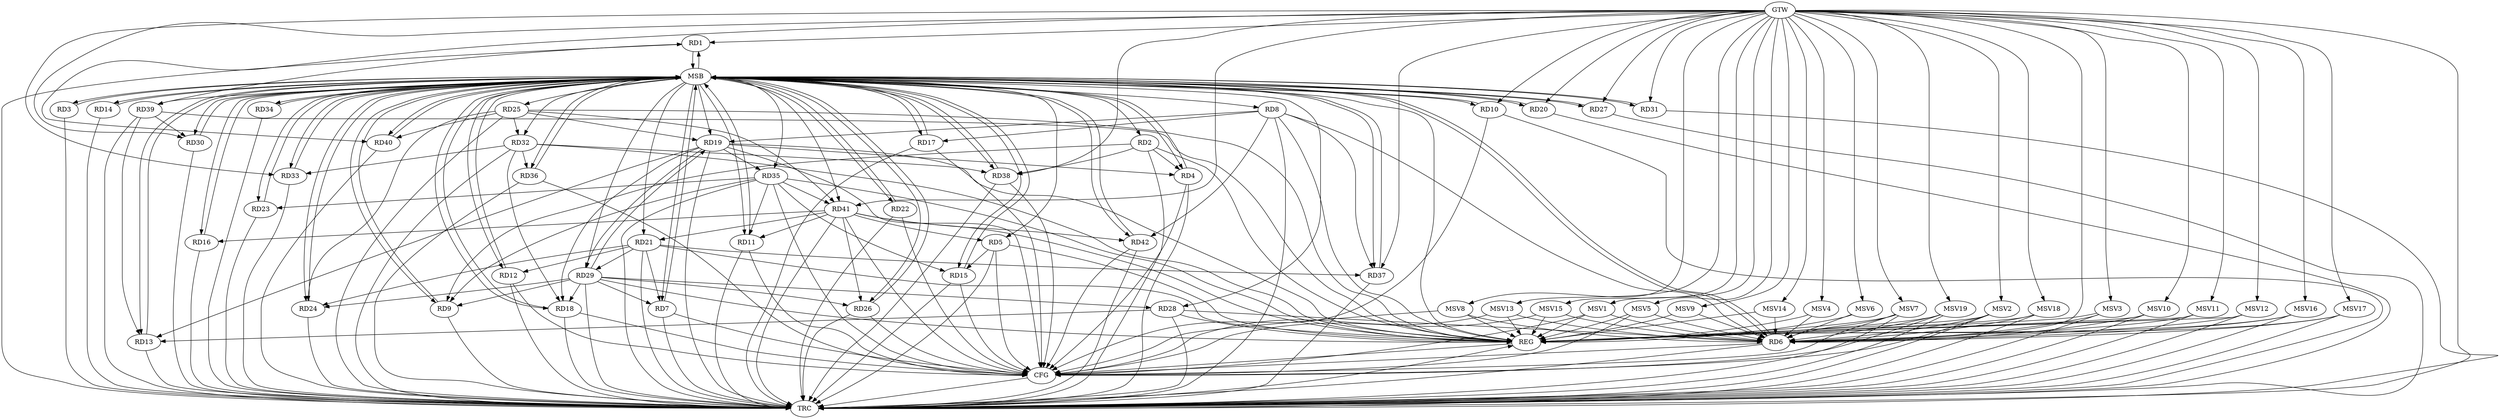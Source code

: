 strict digraph G {
  RD1 [ label="RD1" ];
  RD2 [ label="RD2" ];
  RD3 [ label="RD3" ];
  RD4 [ label="RD4" ];
  RD5 [ label="RD5" ];
  RD6 [ label="RD6" ];
  RD7 [ label="RD7" ];
  RD8 [ label="RD8" ];
  RD9 [ label="RD9" ];
  RD10 [ label="RD10" ];
  RD11 [ label="RD11" ];
  RD12 [ label="RD12" ];
  RD13 [ label="RD13" ];
  RD14 [ label="RD14" ];
  RD15 [ label="RD15" ];
  RD16 [ label="RD16" ];
  RD17 [ label="RD17" ];
  RD18 [ label="RD18" ];
  RD19 [ label="RD19" ];
  RD20 [ label="RD20" ];
  RD21 [ label="RD21" ];
  RD22 [ label="RD22" ];
  RD23 [ label="RD23" ];
  RD24 [ label="RD24" ];
  RD25 [ label="RD25" ];
  RD26 [ label="RD26" ];
  RD27 [ label="RD27" ];
  RD28 [ label="RD28" ];
  RD29 [ label="RD29" ];
  RD30 [ label="RD30" ];
  RD31 [ label="RD31" ];
  RD32 [ label="RD32" ];
  RD33 [ label="RD33" ];
  RD34 [ label="RD34" ];
  RD35 [ label="RD35" ];
  RD36 [ label="RD36" ];
  RD37 [ label="RD37" ];
  RD38 [ label="RD38" ];
  RD39 [ label="RD39" ];
  RD40 [ label="RD40" ];
  RD41 [ label="RD41" ];
  RD42 [ label="RD42" ];
  GTW [ label="GTW" ];
  REG [ label="REG" ];
  MSB [ label="MSB" ];
  CFG [ label="CFG" ];
  TRC [ label="TRC" ];
  MSV1 [ label="MSV1" ];
  MSV2 [ label="MSV2" ];
  MSV3 [ label="MSV3" ];
  MSV4 [ label="MSV4" ];
  MSV5 [ label="MSV5" ];
  MSV6 [ label="MSV6" ];
  MSV7 [ label="MSV7" ];
  MSV8 [ label="MSV8" ];
  MSV9 [ label="MSV9" ];
  MSV10 [ label="MSV10" ];
  MSV11 [ label="MSV11" ];
  MSV12 [ label="MSV12" ];
  MSV13 [ label="MSV13" ];
  MSV14 [ label="MSV14" ];
  MSV15 [ label="MSV15" ];
  MSV16 [ label="MSV16" ];
  MSV17 [ label="MSV17" ];
  MSV18 [ label="MSV18" ];
  MSV19 [ label="MSV19" ];
  RD39 -> RD1;
  RD2 -> RD4;
  RD2 -> RD9;
  RD2 -> RD38;
  RD19 -> RD4;
  RD5 -> RD15;
  RD41 -> RD5;
  RD8 -> RD6;
  RD28 -> RD6;
  RD21 -> RD7;
  RD29 -> RD7;
  RD8 -> RD17;
  RD8 -> RD19;
  RD8 -> RD37;
  RD8 -> RD42;
  RD29 -> RD9;
  RD35 -> RD9;
  RD35 -> RD11;
  RD41 -> RD11;
  RD21 -> RD12;
  RD19 -> RD13;
  RD28 -> RD13;
  RD39 -> RD13;
  RD35 -> RD15;
  RD41 -> RD16;
  RD19 -> RD18;
  RD29 -> RD18;
  RD32 -> RD18;
  RD25 -> RD19;
  RD19 -> RD29;
  RD29 -> RD19;
  RD19 -> RD35;
  RD21 -> RD24;
  RD21 -> RD29;
  RD21 -> RD37;
  RD41 -> RD21;
  RD35 -> RD23;
  RD25 -> RD24;
  RD29 -> RD24;
  RD25 -> RD32;
  RD25 -> RD40;
  RD25 -> RD41;
  RD29 -> RD26;
  RD41 -> RD26;
  RD29 -> RD28;
  RD39 -> RD30;
  RD32 -> RD33;
  RD32 -> RD36;
  RD32 -> RD38;
  RD35 -> RD41;
  RD41 -> RD42;
  GTW -> RD30;
  GTW -> RD41;
  GTW -> RD40;
  GTW -> RD31;
  GTW -> RD38;
  GTW -> RD37;
  GTW -> RD33;
  GTW -> RD27;
  GTW -> RD6;
  GTW -> RD20;
  GTW -> RD1;
  GTW -> RD10;
  RD2 -> REG;
  RD5 -> REG;
  RD8 -> REG;
  RD19 -> REG;
  RD21 -> REG;
  RD25 -> REG;
  RD28 -> REG;
  RD29 -> REG;
  RD32 -> REG;
  RD35 -> REG;
  RD39 -> REG;
  RD41 -> REG;
  RD1 -> MSB;
  MSB -> RD4;
  MSB -> RD9;
  MSB -> RD11;
  MSB -> REG;
  RD3 -> MSB;
  MSB -> RD15;
  MSB -> RD25;
  MSB -> RD35;
  RD4 -> MSB;
  MSB -> RD10;
  MSB -> RD19;
  RD6 -> MSB;
  MSB -> RD13;
  MSB -> RD20;
  MSB -> RD21;
  MSB -> RD23;
  MSB -> RD33;
  RD7 -> MSB;
  MSB -> RD40;
  RD9 -> MSB;
  MSB -> RD16;
  MSB -> RD28;
  MSB -> RD31;
  MSB -> RD34;
  RD10 -> MSB;
  MSB -> RD6;
  MSB -> RD12;
  MSB -> RD18;
  MSB -> RD30;
  MSB -> RD37;
  MSB -> RD39;
  RD11 -> MSB;
  RD12 -> MSB;
  MSB -> RD5;
  MSB -> RD32;
  RD13 -> MSB;
  MSB -> RD22;
  RD14 -> MSB;
  RD15 -> MSB;
  MSB -> RD26;
  MSB -> RD38;
  RD16 -> MSB;
  RD17 -> MSB;
  MSB -> RD1;
  MSB -> RD2;
  MSB -> RD14;
  RD18 -> MSB;
  RD20 -> MSB;
  RD22 -> MSB;
  MSB -> RD17;
  MSB -> RD41;
  MSB -> RD42;
  RD23 -> MSB;
  MSB -> RD29;
  RD24 -> MSB;
  RD26 -> MSB;
  RD27 -> MSB;
  RD30 -> MSB;
  RD31 -> MSB;
  MSB -> RD7;
  RD33 -> MSB;
  MSB -> RD27;
  MSB -> RD36;
  RD34 -> MSB;
  MSB -> RD3;
  MSB -> RD8;
  MSB -> RD24;
  RD36 -> MSB;
  RD37 -> MSB;
  RD38 -> MSB;
  RD40 -> MSB;
  RD42 -> MSB;
  RD10 -> CFG;
  RD17 -> CFG;
  RD5 -> CFG;
  RD22 -> CFG;
  RD35 -> CFG;
  RD4 -> CFG;
  RD18 -> CFG;
  RD42 -> CFG;
  RD11 -> CFG;
  RD41 -> CFG;
  RD36 -> CFG;
  RD6 -> CFG;
  RD19 -> CFG;
  RD15 -> CFG;
  RD12 -> CFG;
  RD7 -> CFG;
  RD26 -> CFG;
  RD38 -> CFG;
  REG -> CFG;
  RD1 -> TRC;
  RD2 -> TRC;
  RD3 -> TRC;
  RD4 -> TRC;
  RD5 -> TRC;
  RD6 -> TRC;
  RD7 -> TRC;
  RD8 -> TRC;
  RD9 -> TRC;
  RD10 -> TRC;
  RD11 -> TRC;
  RD12 -> TRC;
  RD13 -> TRC;
  RD14 -> TRC;
  RD15 -> TRC;
  RD16 -> TRC;
  RD17 -> TRC;
  RD18 -> TRC;
  RD19 -> TRC;
  RD20 -> TRC;
  RD21 -> TRC;
  RD22 -> TRC;
  RD23 -> TRC;
  RD24 -> TRC;
  RD25 -> TRC;
  RD26 -> TRC;
  RD27 -> TRC;
  RD28 -> TRC;
  RD29 -> TRC;
  RD30 -> TRC;
  RD31 -> TRC;
  RD32 -> TRC;
  RD33 -> TRC;
  RD34 -> TRC;
  RD35 -> TRC;
  RD36 -> TRC;
  RD37 -> TRC;
  RD38 -> TRC;
  RD39 -> TRC;
  RD40 -> TRC;
  RD41 -> TRC;
  RD42 -> TRC;
  GTW -> TRC;
  CFG -> TRC;
  TRC -> REG;
  MSV1 -> RD6;
  MSV2 -> RD6;
  GTW -> MSV1;
  MSV1 -> REG;
  MSV1 -> CFG;
  GTW -> MSV2;
  MSV2 -> REG;
  MSV2 -> TRC;
  MSV2 -> CFG;
  MSV3 -> RD6;
  MSV4 -> RD6;
  MSV5 -> RD6;
  GTW -> MSV3;
  MSV3 -> REG;
  MSV3 -> TRC;
  GTW -> MSV4;
  MSV4 -> REG;
  GTW -> MSV5;
  MSV5 -> REG;
  MSV5 -> CFG;
  MSV6 -> RD6;
  MSV7 -> RD6;
  MSV8 -> RD6;
  GTW -> MSV6;
  MSV6 -> REG;
  GTW -> MSV7;
  MSV7 -> REG;
  MSV7 -> TRC;
  MSV7 -> CFG;
  GTW -> MSV8;
  MSV8 -> REG;
  MSV8 -> CFG;
  MSV9 -> RD6;
  GTW -> MSV9;
  MSV9 -> REG;
  MSV10 -> RD6;
  MSV11 -> RD6;
  GTW -> MSV10;
  MSV10 -> REG;
  MSV10 -> TRC;
  GTW -> MSV11;
  MSV11 -> REG;
  MSV11 -> TRC;
  MSV12 -> RD6;
  MSV13 -> RD6;
  MSV14 -> RD6;
  GTW -> MSV12;
  MSV12 -> REG;
  MSV12 -> TRC;
  GTW -> MSV13;
  MSV13 -> REG;
  MSV13 -> CFG;
  GTW -> MSV14;
  MSV14 -> REG;
  MSV15 -> RD6;
  GTW -> MSV15;
  MSV15 -> REG;
  MSV15 -> CFG;
  MSV16 -> RD6;
  GTW -> MSV16;
  MSV16 -> REG;
  MSV16 -> TRC;
  MSV17 -> RD6;
  GTW -> MSV17;
  MSV17 -> REG;
  MSV17 -> TRC;
  MSV18 -> RD6;
  GTW -> MSV18;
  MSV18 -> REG;
  MSV18 -> TRC;
  MSV19 -> RD6;
  GTW -> MSV19;
  MSV19 -> REG;
  MSV19 -> TRC;
  MSV19 -> CFG;
}
